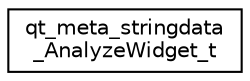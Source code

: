 digraph "Graphical Class Hierarchy"
{
  edge [fontname="Helvetica",fontsize="10",labelfontname="Helvetica",labelfontsize="10"];
  node [fontname="Helvetica",fontsize="10",shape=record];
  rankdir="LR";
  Node1 [label="qt_meta_stringdata\l_AnalyzeWidget_t",height=0.2,width=0.4,color="black", fillcolor="white", style="filled",URL="$structqt__meta__stringdata___analyze_widget__t.html"];
}
